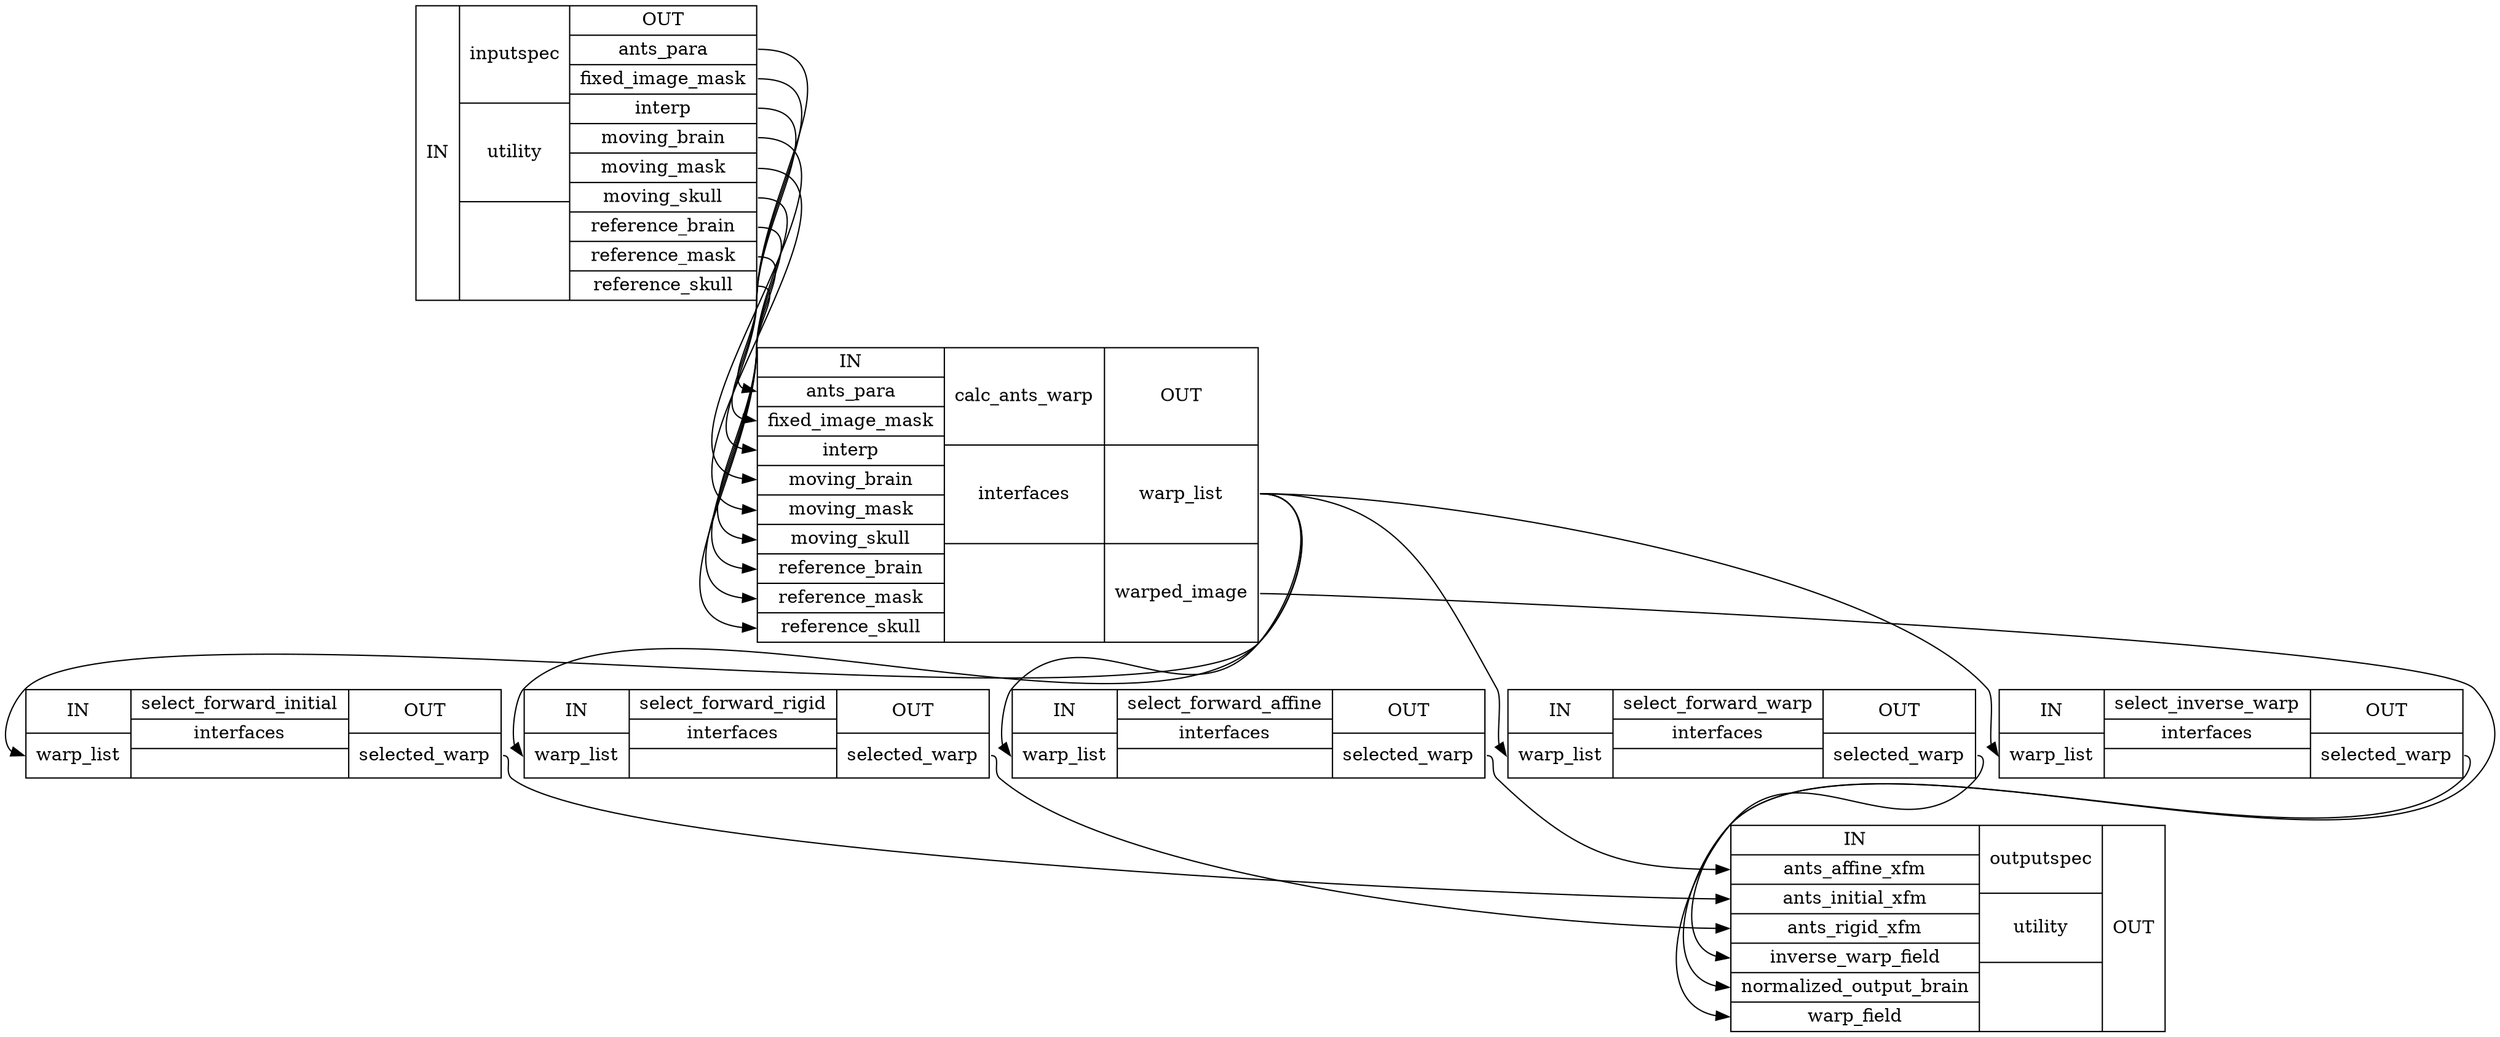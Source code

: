 digraph structs {
node [shape=record];
"create_wf_calculate_ants_warpinputspec" [label="{IN}|{ inputspec | utility |  }|{OUT|<outantspara> ants_para|<outfixedimagemask> fixed_image_mask|<outinterp> interp|<outmovingbrain> moving_brain|<outmovingmask> moving_mask|<outmovingskull> moving_skull|<outreferencebrain> reference_brain|<outreferencemask> reference_mask|<outreferenceskull> reference_skull}"];
"create_wf_calculate_ants_warpcalc_ants_warp" [label="{IN|<inantspara> ants_para|<infixedimagemask> fixed_image_mask|<ininterp> interp|<inmovingbrain> moving_brain|<inmovingmask> moving_mask|<inmovingskull> moving_skull|<inreferencebrain> reference_brain|<inreferencemask> reference_mask|<inreferenceskull> reference_skull}|{ calc_ants_warp | interfaces |  }|{OUT|<outwarplist> warp_list|<outwarpedimage> warped_image}"];
"create_wf_calculate_ants_warpselect_forward_initial" [label="{IN|<inwarplist> warp_list}|{ select_forward_initial | interfaces |  }|{OUT|<outselectedwarp> selected_warp}"];
"create_wf_calculate_ants_warpselect_forward_rigid" [label="{IN|<inwarplist> warp_list}|{ select_forward_rigid | interfaces |  }|{OUT|<outselectedwarp> selected_warp}"];
"create_wf_calculate_ants_warpselect_forward_affine" [label="{IN|<inwarplist> warp_list}|{ select_forward_affine | interfaces |  }|{OUT|<outselectedwarp> selected_warp}"];
"create_wf_calculate_ants_warpselect_forward_warp" [label="{IN|<inwarplist> warp_list}|{ select_forward_warp | interfaces |  }|{OUT|<outselectedwarp> selected_warp}"];
"create_wf_calculate_ants_warpselect_inverse_warp" [label="{IN|<inwarplist> warp_list}|{ select_inverse_warp | interfaces |  }|{OUT|<outselectedwarp> selected_warp}"];
"create_wf_calculate_ants_warpoutputspec" [label="{IN|<inantsaffinexfm> ants_affine_xfm|<inantsinitialxfm> ants_initial_xfm|<inantsrigidxfm> ants_rigid_xfm|<ininversewarpfield> inverse_warp_field|<innormalizedoutputbrain> normalized_output_brain|<inwarpfield> warp_field}|{ outputspec | utility |  }|{OUT}"];
"create_wf_calculate_ants_warpcalc_ants_warp":"outwarpedimage":e -> "create_wf_calculate_ants_warpoutputspec":"innormalizedoutputbrain":w;
"create_wf_calculate_ants_warpcalc_ants_warp":"outwarplist":e -> "create_wf_calculate_ants_warpselect_forward_affine":"inwarplist":w;
"create_wf_calculate_ants_warpcalc_ants_warp":"outwarplist":e -> "create_wf_calculate_ants_warpselect_forward_initial":"inwarplist":w;
"create_wf_calculate_ants_warpcalc_ants_warp":"outwarplist":e -> "create_wf_calculate_ants_warpselect_forward_rigid":"inwarplist":w;
"create_wf_calculate_ants_warpcalc_ants_warp":"outwarplist":e -> "create_wf_calculate_ants_warpselect_forward_warp":"inwarplist":w;
"create_wf_calculate_ants_warpcalc_ants_warp":"outwarplist":e -> "create_wf_calculate_ants_warpselect_inverse_warp":"inwarplist":w;
"create_wf_calculate_ants_warpinputspec":"outantspara":e -> "create_wf_calculate_ants_warpcalc_ants_warp":"inantspara":w;
"create_wf_calculate_ants_warpinputspec":"outfixedimagemask":e -> "create_wf_calculate_ants_warpcalc_ants_warp":"infixedimagemask":w;
"create_wf_calculate_ants_warpinputspec":"outinterp":e -> "create_wf_calculate_ants_warpcalc_ants_warp":"ininterp":w;
"create_wf_calculate_ants_warpinputspec":"outmovingbrain":e -> "create_wf_calculate_ants_warpcalc_ants_warp":"inmovingbrain":w;
"create_wf_calculate_ants_warpinputspec":"outmovingmask":e -> "create_wf_calculate_ants_warpcalc_ants_warp":"inmovingmask":w;
"create_wf_calculate_ants_warpinputspec":"outmovingskull":e -> "create_wf_calculate_ants_warpcalc_ants_warp":"inmovingskull":w;
"create_wf_calculate_ants_warpinputspec":"outreferencebrain":e -> "create_wf_calculate_ants_warpcalc_ants_warp":"inreferencebrain":w;
"create_wf_calculate_ants_warpinputspec":"outreferencemask":e -> "create_wf_calculate_ants_warpcalc_ants_warp":"inreferencemask":w;
"create_wf_calculate_ants_warpinputspec":"outreferenceskull":e -> "create_wf_calculate_ants_warpcalc_ants_warp":"inreferenceskull":w;
"create_wf_calculate_ants_warpselect_forward_affine":"outselectedwarp":e -> "create_wf_calculate_ants_warpoutputspec":"inantsaffinexfm":w;
"create_wf_calculate_ants_warpselect_forward_initial":"outselectedwarp":e -> "create_wf_calculate_ants_warpoutputspec":"inantsinitialxfm":w;
"create_wf_calculate_ants_warpselect_forward_rigid":"outselectedwarp":e -> "create_wf_calculate_ants_warpoutputspec":"inantsrigidxfm":w;
"create_wf_calculate_ants_warpselect_forward_warp":"outselectedwarp":e -> "create_wf_calculate_ants_warpoutputspec":"inwarpfield":w;
"create_wf_calculate_ants_warpselect_inverse_warp":"outselectedwarp":e -> "create_wf_calculate_ants_warpoutputspec":"ininversewarpfield":w;
}